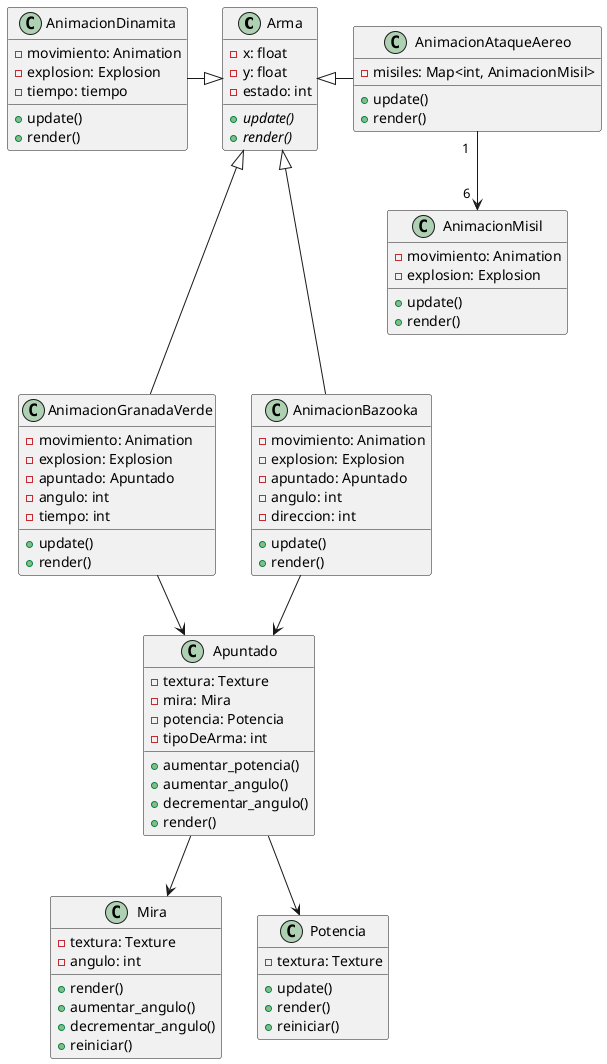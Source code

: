 @startuml
class Arma {
   -x: float
   -y: float
   -estado: int
   +{abstract}update()
   +{abstract}render()
}

class AnimacionGranadaVerde {
   -movimiento: Animation
   -explosion: Explosion
   -apuntado: Apuntado
   -angulo: int
   -tiempo: int
   +update()
   +render()
}

class AnimacionDinamita {
   -movimiento: Animation
   -explosion: Explosion
   -tiempo: tiempo
   +update()
   +render()
}

class AnimacionAtaqueAereo {
   -misiles: Map<int, AnimacionMisil>
   +update()
   +render()
}

class AnimacionMisil {
    -movimiento: Animation
    -explosion: Explosion
    +update()
    +render()
}

class AnimacionBazooka {
   -movimiento: Animation
   -explosion: Explosion
   -apuntado: Apuntado
   -angulo: int
   -direccion: int
   +update()
   +render()
}

class Apuntado {
   -textura: Texture
   -mira: Mira
   -potencia: Potencia
   -tipoDeArma: int
   +aumentar_potencia()
   +aumentar_angulo()
   +decrementar_angulo()
   +render()
}

class Mira {
   -textura: Texture
   -angulo: int
   +render()
   +aumentar_angulo()
   +decrementar_angulo()
   +reiniciar()
}

class Potencia {
   -textura: Texture
   +update()
   +render()
   +reiniciar()
}

AnimacionGranadaVerde --up-|> Arma
AnimacionDinamita --right-|> Arma
AnimacionAtaqueAereo --left-|> Arma
AnimacionBazooka --up-|> Arma

AnimacionAtaqueAereo "  1  " -down-> "  6  " AnimacionMisil

AnimacionGranadaVerde -down-> Apuntado
AnimacionBazooka -down-> Apuntado

Apuntado --down> Mira
Apuntado --down> Potencia
@enduml

